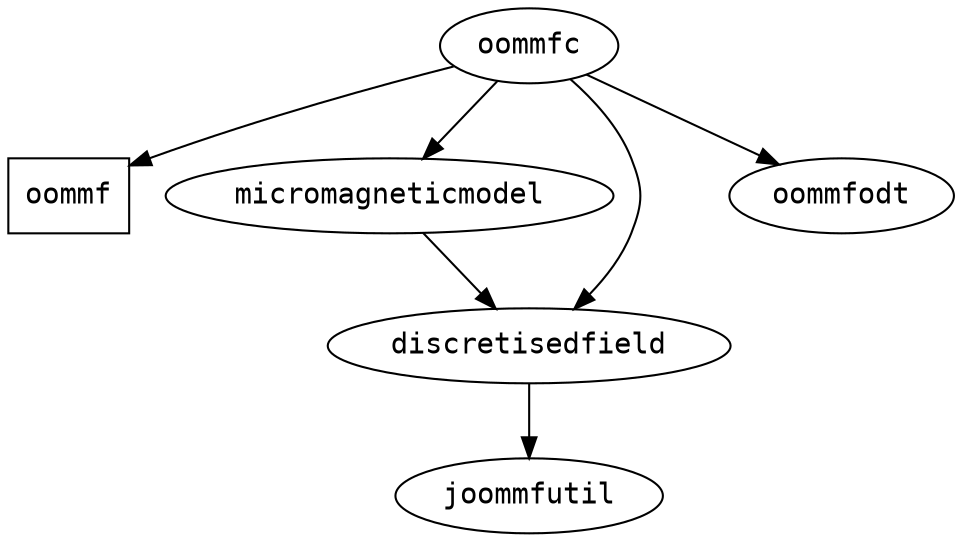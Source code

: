digraph graphname {
     graph [fontname = "inconsolata"];
     node [fontname = "inconsolata"];
     edge [fontname = "inconsolata"];
     oommf [shape=box];
     oommfc -> oommf;
     oommfc -> micromagneticmodel;
     oommfc -> discretisedfield;
     oommfc -> oommfodt;
     micromagneticmodel -> discretisedfield;
     discretisedfield -> joommfutil;
 }



